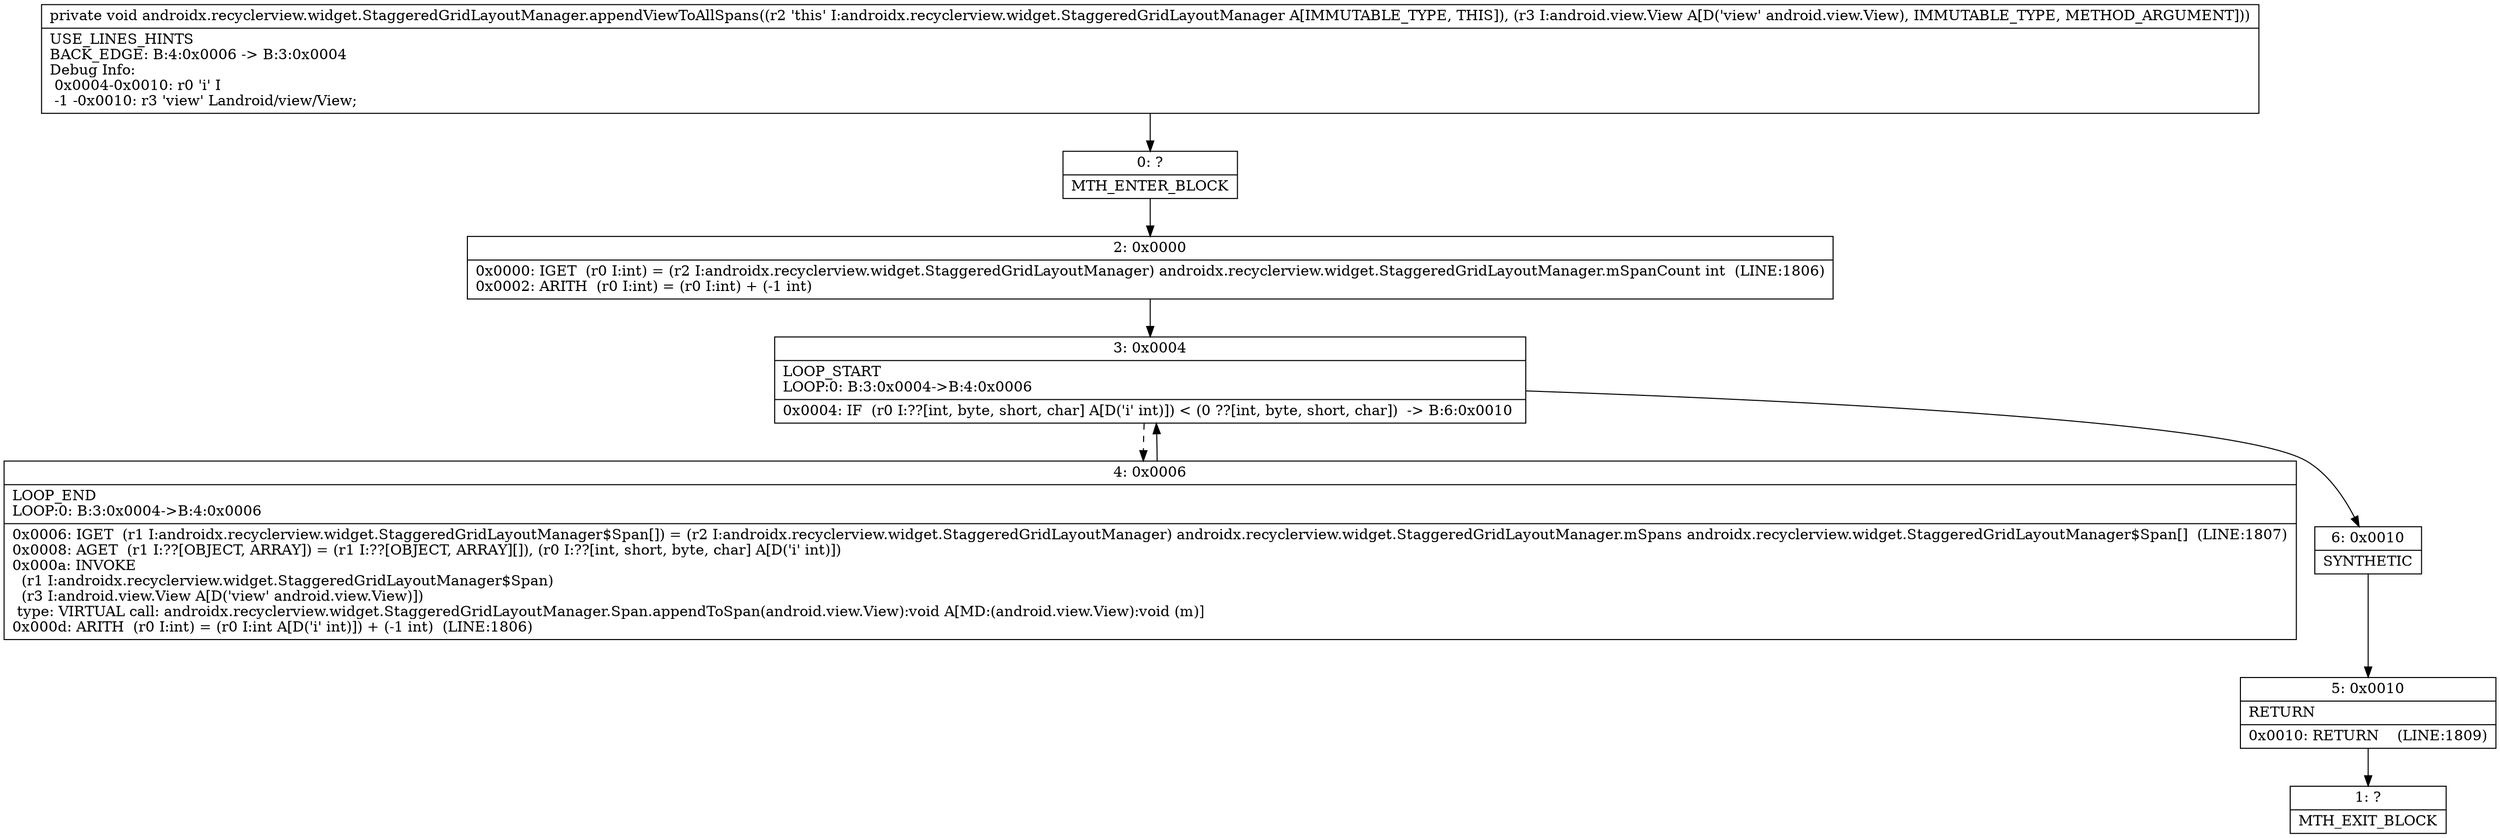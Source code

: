digraph "CFG forandroidx.recyclerview.widget.StaggeredGridLayoutManager.appendViewToAllSpans(Landroid\/view\/View;)V" {
Node_0 [shape=record,label="{0\:\ ?|MTH_ENTER_BLOCK\l}"];
Node_2 [shape=record,label="{2\:\ 0x0000|0x0000: IGET  (r0 I:int) = (r2 I:androidx.recyclerview.widget.StaggeredGridLayoutManager) androidx.recyclerview.widget.StaggeredGridLayoutManager.mSpanCount int  (LINE:1806)\l0x0002: ARITH  (r0 I:int) = (r0 I:int) + (\-1 int) \l}"];
Node_3 [shape=record,label="{3\:\ 0x0004|LOOP_START\lLOOP:0: B:3:0x0004\-\>B:4:0x0006\l|0x0004: IF  (r0 I:??[int, byte, short, char] A[D('i' int)]) \< (0 ??[int, byte, short, char])  \-\> B:6:0x0010 \l}"];
Node_4 [shape=record,label="{4\:\ 0x0006|LOOP_END\lLOOP:0: B:3:0x0004\-\>B:4:0x0006\l|0x0006: IGET  (r1 I:androidx.recyclerview.widget.StaggeredGridLayoutManager$Span[]) = (r2 I:androidx.recyclerview.widget.StaggeredGridLayoutManager) androidx.recyclerview.widget.StaggeredGridLayoutManager.mSpans androidx.recyclerview.widget.StaggeredGridLayoutManager$Span[]  (LINE:1807)\l0x0008: AGET  (r1 I:??[OBJECT, ARRAY]) = (r1 I:??[OBJECT, ARRAY][]), (r0 I:??[int, short, byte, char] A[D('i' int)]) \l0x000a: INVOKE  \l  (r1 I:androidx.recyclerview.widget.StaggeredGridLayoutManager$Span)\l  (r3 I:android.view.View A[D('view' android.view.View)])\l type: VIRTUAL call: androidx.recyclerview.widget.StaggeredGridLayoutManager.Span.appendToSpan(android.view.View):void A[MD:(android.view.View):void (m)]\l0x000d: ARITH  (r0 I:int) = (r0 I:int A[D('i' int)]) + (\-1 int)  (LINE:1806)\l}"];
Node_6 [shape=record,label="{6\:\ 0x0010|SYNTHETIC\l}"];
Node_5 [shape=record,label="{5\:\ 0x0010|RETURN\l|0x0010: RETURN    (LINE:1809)\l}"];
Node_1 [shape=record,label="{1\:\ ?|MTH_EXIT_BLOCK\l}"];
MethodNode[shape=record,label="{private void androidx.recyclerview.widget.StaggeredGridLayoutManager.appendViewToAllSpans((r2 'this' I:androidx.recyclerview.widget.StaggeredGridLayoutManager A[IMMUTABLE_TYPE, THIS]), (r3 I:android.view.View A[D('view' android.view.View), IMMUTABLE_TYPE, METHOD_ARGUMENT]))  | USE_LINES_HINTS\lBACK_EDGE: B:4:0x0006 \-\> B:3:0x0004\lDebug Info:\l  0x0004\-0x0010: r0 'i' I\l  \-1 \-0x0010: r3 'view' Landroid\/view\/View;\l}"];
MethodNode -> Node_0;Node_0 -> Node_2;
Node_2 -> Node_3;
Node_3 -> Node_4[style=dashed];
Node_3 -> Node_6;
Node_4 -> Node_3;
Node_6 -> Node_5;
Node_5 -> Node_1;
}

